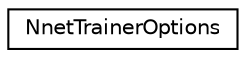 digraph "Graphical Class Hierarchy"
{
  edge [fontname="Helvetica",fontsize="10",labelfontname="Helvetica",labelfontsize="10"];
  node [fontname="Helvetica",fontsize="10",shape=record];
  rankdir="LR";
  Node0 [label="NnetTrainerOptions",height=0.2,width=0.4,color="black", fillcolor="white", style="filled",URL="$structkaldi_1_1nnet3_1_1NnetTrainerOptions.html"];
}

